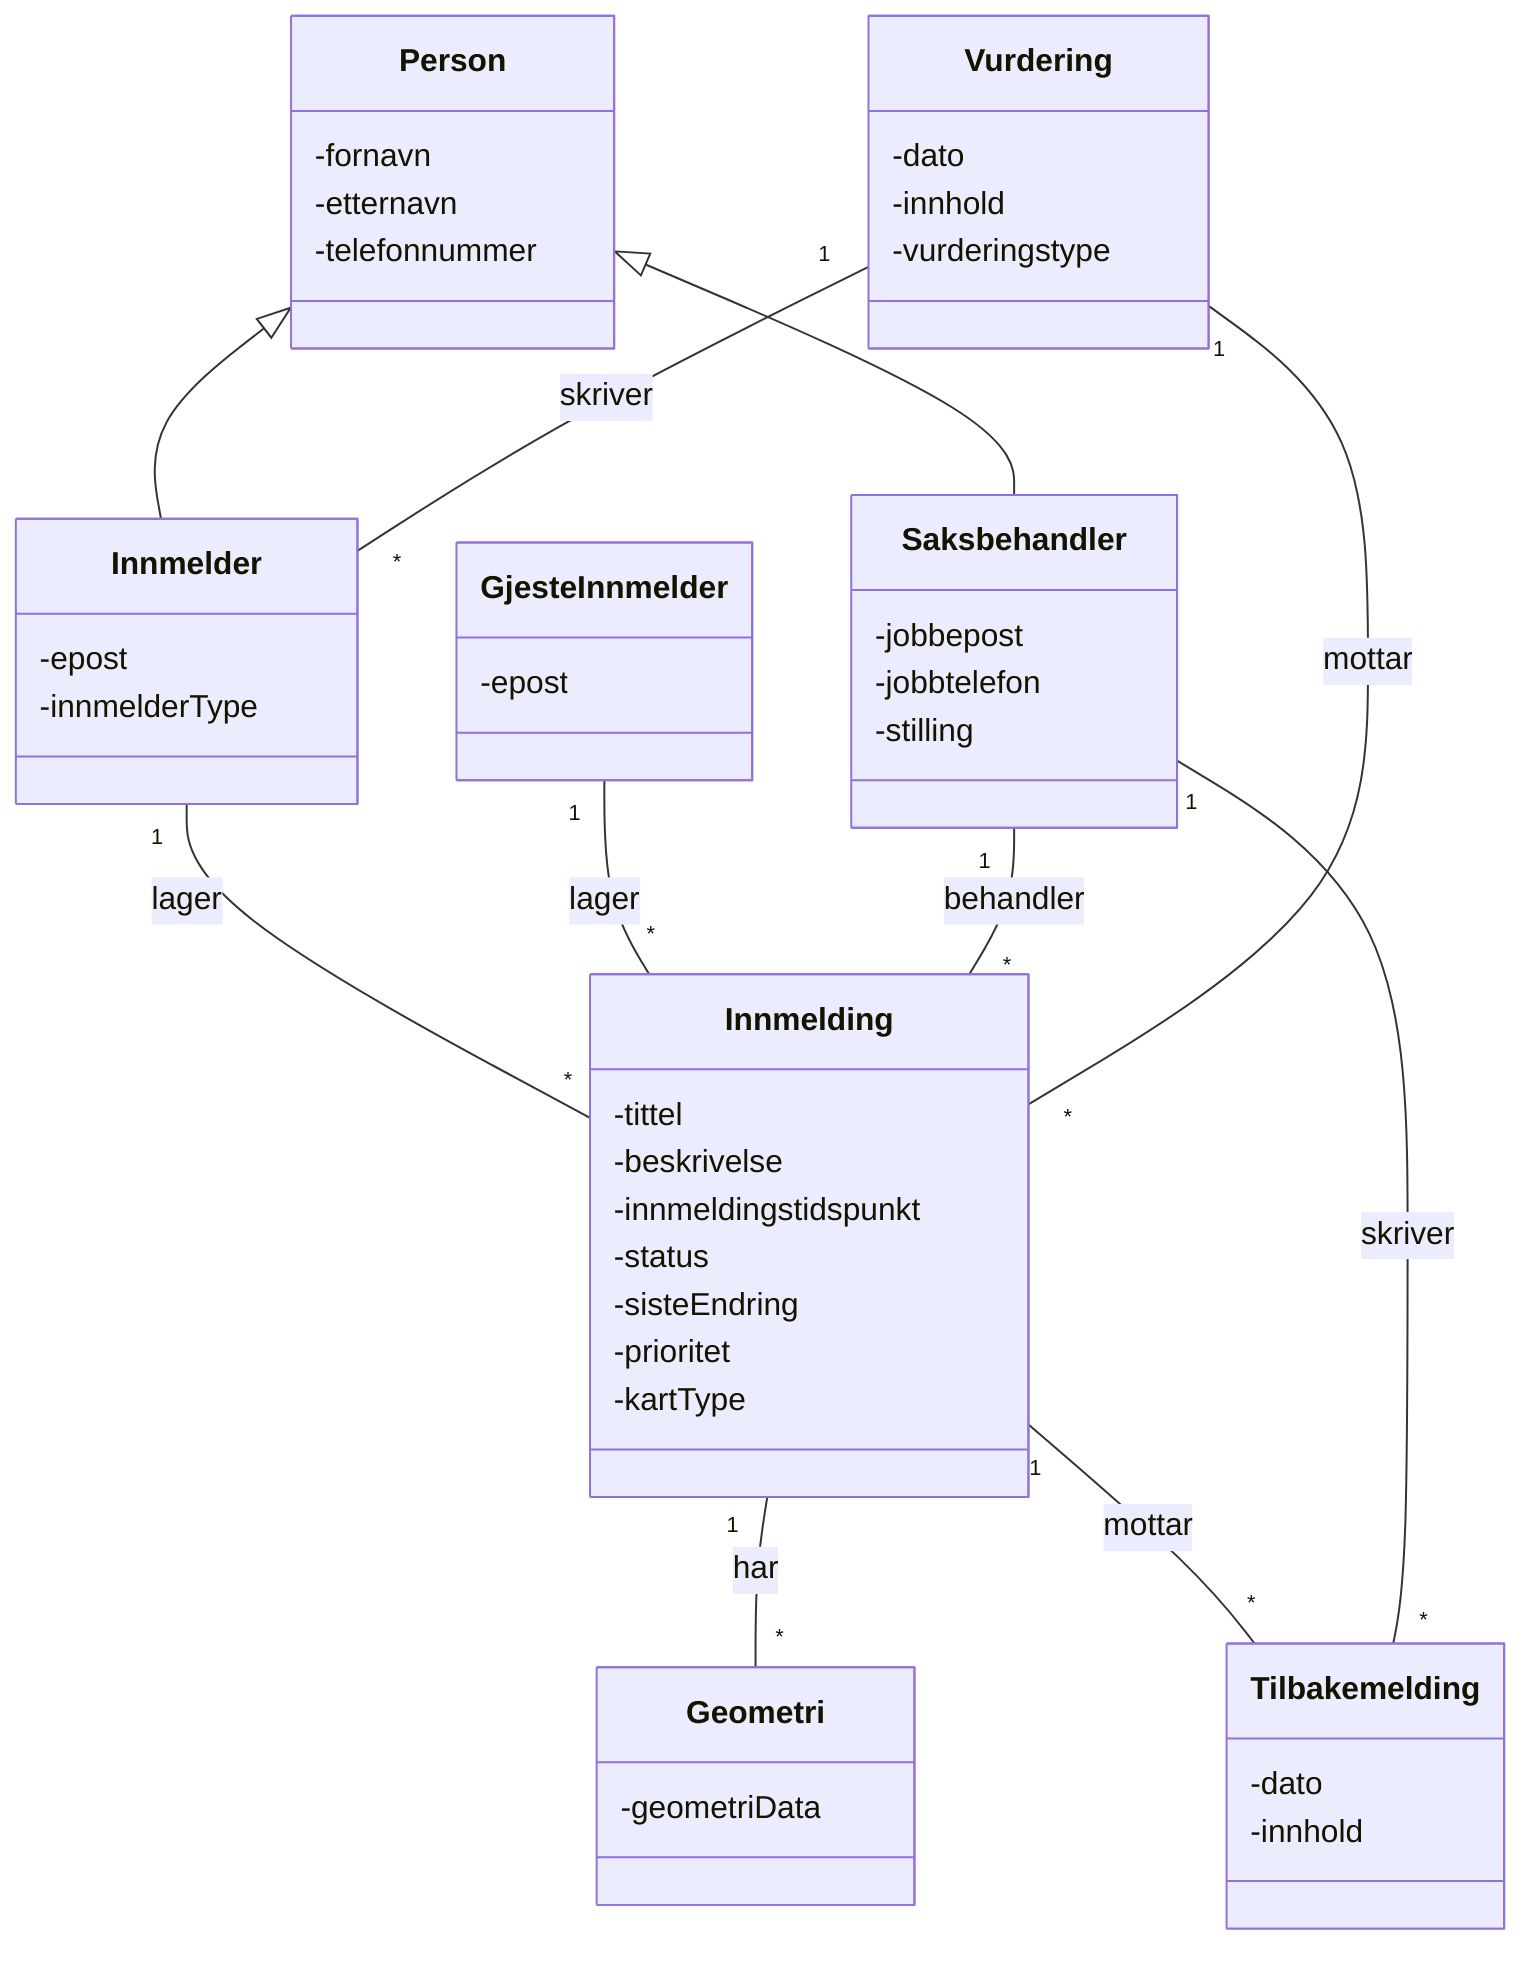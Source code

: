 classDiagram
    class Person {
        -fornavn
        -etternavn
        -telefonnummer
    }

    class Innmelder {
        -epost
        -innmelderType
    }

    class Saksbehandler {
        -jobbepost
        -jobbtelefon
        -stilling
    }

    class GjesteInnmelder {
        -epost
    }

    class Innmelding {
        -tittel
        -beskrivelse
        -innmeldingstidspunkt
        -status
        -sisteEndring
        -prioritet
        -kartType
    }

    class Geometri {
        -geometriData
    }

    class Tilbakemelding {
        -dato
        -innhold
    }

     class Vurdering {
        -dato
        -innhold
        -vurderingstype
    }

    Person <|-- Innmelder
    Person <|-- Saksbehandler
    Innmelder "1" -- "*" Innmelding : lager
    GjesteInnmelder "1" -- "*" Innmelding : lager
    Saksbehandler "1" -- "*" Innmelding : behandler
    Innmelding "1" -- "*" Geometri : har
    Innmelding "1" -- "*" Tilbakemelding : mottar
    Saksbehandler "1" -- "*" Tilbakemelding : skriver
    Vurdering "1" -- "*" Innmelding : mottar
    Vurdering "1" -- "*" Innmelder : skriver